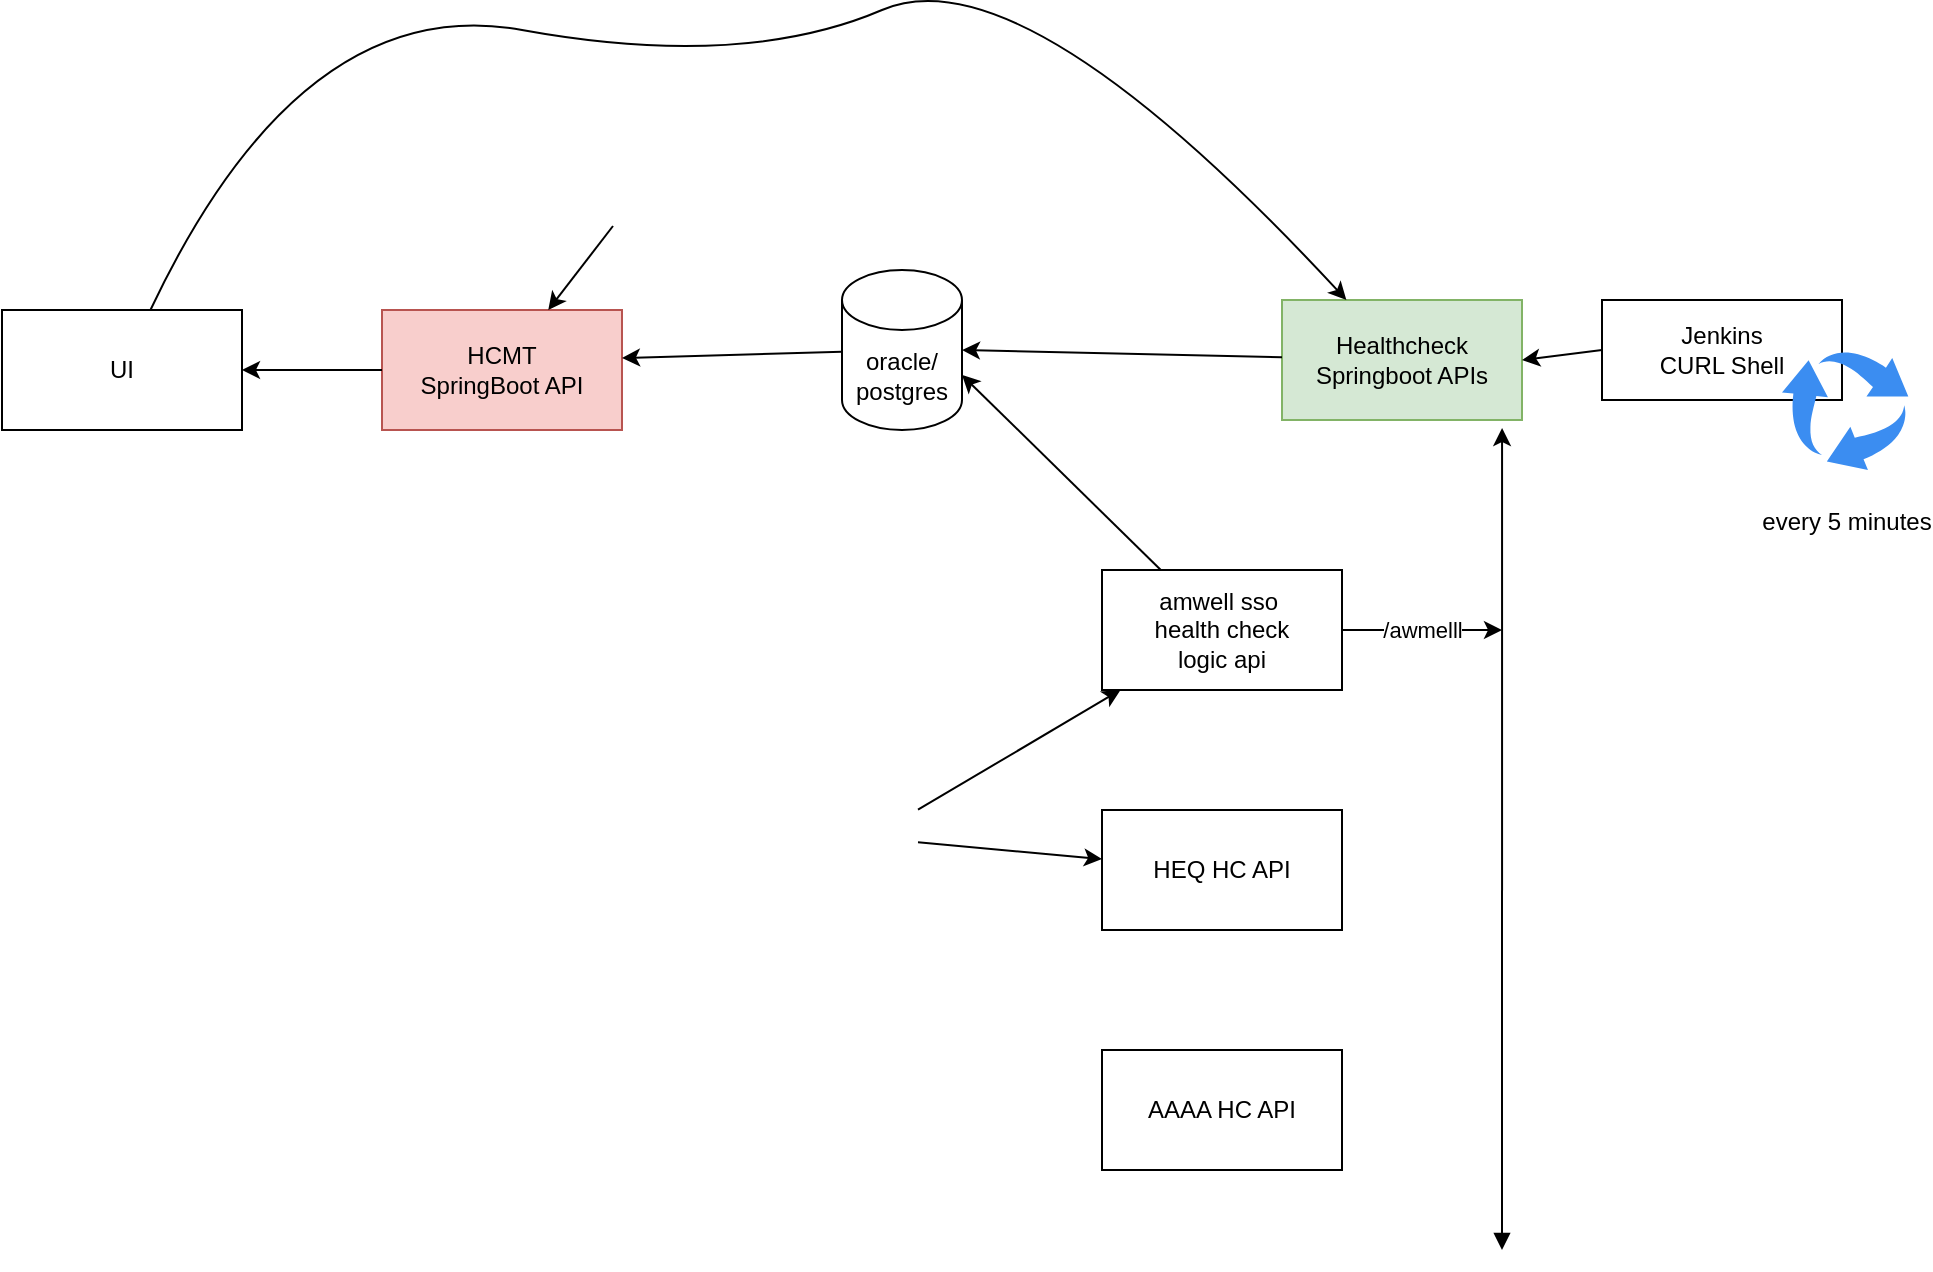 <mxfile version="17.1.3" type="github">
  <diagram id="0L9Fg00umyLuJMHlyUDf" name="Page-1">
    <mxGraphModel dx="1124" dy="841" grid="1" gridSize="10" guides="1" tooltips="1" connect="1" arrows="1" fold="1" page="1" pageScale="1" pageWidth="850" pageHeight="1100" math="0" shadow="0">
      <root>
        <mxCell id="0" />
        <mxCell id="1" parent="0" />
        <mxCell id="rSeW_cTTSjzpE_r_Ttbj-1" value="UI" style="rounded=0;whiteSpace=wrap;html=1;" vertex="1" parent="1">
          <mxGeometry x="30" y="200" width="120" height="60" as="geometry" />
        </mxCell>
        <mxCell id="rSeW_cTTSjzpE_r_Ttbj-2" value="HCMT&lt;br&gt;SpringBoot API" style="rounded=0;whiteSpace=wrap;html=1;fillColor=#f8cecc;strokeColor=#b85450;" vertex="1" parent="1">
          <mxGeometry x="220" y="200" width="120" height="60" as="geometry" />
        </mxCell>
        <mxCell id="rSeW_cTTSjzpE_r_Ttbj-3" value="Healthcheck Springboot APIs" style="rounded=0;whiteSpace=wrap;html=1;fillColor=#d5e8d4;strokeColor=#82b366;" vertex="1" parent="1">
          <mxGeometry x="670" y="195" width="120" height="60" as="geometry" />
        </mxCell>
        <mxCell id="rSeW_cTTSjzpE_r_Ttbj-4" value="oracle/&lt;br&gt;postgres" style="shape=cylinder3;whiteSpace=wrap;html=1;boundedLbl=1;backgroundOutline=1;size=15;" vertex="1" parent="1">
          <mxGeometry x="450" y="180" width="60" height="80" as="geometry" />
        </mxCell>
        <mxCell id="rSeW_cTTSjzpE_r_Ttbj-5" value="amwell sso&amp;nbsp;&lt;br&gt;health check&lt;br&gt;logic api" style="rounded=0;whiteSpace=wrap;html=1;" vertex="1" parent="1">
          <mxGeometry x="580" y="330" width="120" height="60" as="geometry" />
        </mxCell>
        <mxCell id="rSeW_cTTSjzpE_r_Ttbj-6" value="HEQ HC API" style="rounded=0;whiteSpace=wrap;html=1;" vertex="1" parent="1">
          <mxGeometry x="580" y="450" width="120" height="60" as="geometry" />
        </mxCell>
        <mxCell id="rSeW_cTTSjzpE_r_Ttbj-7" value="AAAA HC API" style="rounded=0;whiteSpace=wrap;html=1;" vertex="1" parent="1">
          <mxGeometry x="580" y="570" width="120" height="60" as="geometry" />
        </mxCell>
        <mxCell id="rSeW_cTTSjzpE_r_Ttbj-8" value="" style="endArrow=classic;html=1;rounded=0;entryX=0.917;entryY=1.067;entryDx=0;entryDy=0;entryPerimeter=0;startArrow=block;startFill=1;" edge="1" parent="1" target="rSeW_cTTSjzpE_r_Ttbj-3">
          <mxGeometry width="50" height="50" relative="1" as="geometry">
            <mxPoint x="780" y="670" as="sourcePoint" />
            <mxPoint x="450" y="380" as="targetPoint" />
          </mxGeometry>
        </mxCell>
        <mxCell id="rSeW_cTTSjzpE_r_Ttbj-9" value="" style="endArrow=classic;html=1;rounded=0;entryX=1;entryY=0;entryDx=0;entryDy=52.5;entryPerimeter=0;" edge="1" parent="1" source="rSeW_cTTSjzpE_r_Ttbj-5" target="rSeW_cTTSjzpE_r_Ttbj-4">
          <mxGeometry width="50" height="50" relative="1" as="geometry">
            <mxPoint x="400" y="430" as="sourcePoint" />
            <mxPoint x="600" y="360" as="targetPoint" />
          </mxGeometry>
        </mxCell>
        <mxCell id="rSeW_cTTSjzpE_r_Ttbj-10" value="Jenkins&lt;br&gt;CURL Shell" style="rounded=0;whiteSpace=wrap;html=1;" vertex="1" parent="1">
          <mxGeometry x="830" y="195" width="120" height="50" as="geometry" />
        </mxCell>
        <mxCell id="rSeW_cTTSjzpE_r_Ttbj-11" value="&lt;br&gt;&lt;br&gt;&lt;br&gt;&lt;br&gt;&lt;br&gt;every 5 minutes" style="sketch=0;html=1;aspect=fixed;strokeColor=none;shadow=0;align=center;verticalAlign=top;fillColor=#3B8DF1;shape=mxgraph.gcp2.arrow_cycle" vertex="1" parent="1">
          <mxGeometry x="920" y="220" width="63.16" height="60" as="geometry" />
        </mxCell>
        <mxCell id="rSeW_cTTSjzpE_r_Ttbj-12" value="" style="shape=image;html=1;verticalAlign=top;verticalLabelPosition=bottom;labelBackgroundColor=#ffffff;imageAspect=0;aspect=fixed;image=https://cdn4.iconfinder.com/data/icons/socialcones/508/Gitlab-128.png" vertex="1" parent="1">
          <mxGeometry x="330" y="110" width="48" height="48" as="geometry" />
        </mxCell>
        <mxCell id="rSeW_cTTSjzpE_r_Ttbj-13" value="" style="endArrow=classic;html=1;rounded=0;" edge="1" parent="1" source="rSeW_cTTSjzpE_r_Ttbj-12" target="rSeW_cTTSjzpE_r_Ttbj-2">
          <mxGeometry width="50" height="50" relative="1" as="geometry">
            <mxPoint x="400" y="430" as="sourcePoint" />
            <mxPoint x="450" y="380" as="targetPoint" />
          </mxGeometry>
        </mxCell>
        <mxCell id="rSeW_cTTSjzpE_r_Ttbj-14" value="" style="shape=image;html=1;verticalAlign=top;verticalLabelPosition=bottom;labelBackgroundColor=#ffffff;imageAspect=0;aspect=fixed;image=https://cdn4.iconfinder.com/data/icons/socialcones/508/Gitlab-128.png" vertex="1" parent="1">
          <mxGeometry x="440" y="440" width="48" height="48" as="geometry" />
        </mxCell>
        <mxCell id="rSeW_cTTSjzpE_r_Ttbj-15" value="" style="endArrow=classic;html=1;rounded=0;" edge="1" parent="1" source="rSeW_cTTSjzpE_r_Ttbj-14" target="rSeW_cTTSjzpE_r_Ttbj-6">
          <mxGeometry width="50" height="50" relative="1" as="geometry">
            <mxPoint x="400" y="430" as="sourcePoint" />
            <mxPoint x="450" y="380" as="targetPoint" />
          </mxGeometry>
        </mxCell>
        <mxCell id="rSeW_cTTSjzpE_r_Ttbj-16" value="" style="endArrow=classic;html=1;rounded=0;" edge="1" parent="1" source="rSeW_cTTSjzpE_r_Ttbj-14" target="rSeW_cTTSjzpE_r_Ttbj-5">
          <mxGeometry width="50" height="50" relative="1" as="geometry">
            <mxPoint x="568" y="495.077" as="sourcePoint" />
            <mxPoint x="640" y="492.308" as="targetPoint" />
          </mxGeometry>
        </mxCell>
        <mxCell id="rSeW_cTTSjzpE_r_Ttbj-17" value="/awmelll" style="endArrow=classic;html=1;rounded=0;" edge="1" parent="1" source="rSeW_cTTSjzpE_r_Ttbj-5">
          <mxGeometry width="50" height="50" relative="1" as="geometry">
            <mxPoint x="400" y="430" as="sourcePoint" />
            <mxPoint x="780" y="360" as="targetPoint" />
          </mxGeometry>
        </mxCell>
        <mxCell id="rSeW_cTTSjzpE_r_Ttbj-19" value="" style="curved=1;endArrow=classic;html=1;rounded=0;" edge="1" parent="1" source="rSeW_cTTSjzpE_r_Ttbj-1" target="rSeW_cTTSjzpE_r_Ttbj-3">
          <mxGeometry width="50" height="50" relative="1" as="geometry">
            <mxPoint x="400" y="430" as="sourcePoint" />
            <mxPoint x="450" y="380" as="targetPoint" />
            <Array as="points">
              <mxPoint x="180" y="40" />
              <mxPoint x="400" y="80" />
              <mxPoint x="540" y="20" />
            </Array>
          </mxGeometry>
        </mxCell>
        <mxCell id="rSeW_cTTSjzpE_r_Ttbj-21" value="" style="endArrow=classic;html=1;rounded=0;entryX=1;entryY=0.5;entryDx=0;entryDy=0;entryPerimeter=0;" edge="1" parent="1" source="rSeW_cTTSjzpE_r_Ttbj-3" target="rSeW_cTTSjzpE_r_Ttbj-4">
          <mxGeometry width="50" height="50" relative="1" as="geometry">
            <mxPoint x="400" y="430" as="sourcePoint" />
            <mxPoint x="450" y="380" as="targetPoint" />
          </mxGeometry>
        </mxCell>
        <mxCell id="rSeW_cTTSjzpE_r_Ttbj-22" value="" style="endArrow=classic;html=1;rounded=0;entryX=1;entryY=0.5;entryDx=0;entryDy=0;exitX=0;exitY=0.5;exitDx=0;exitDy=0;" edge="1" parent="1" source="rSeW_cTTSjzpE_r_Ttbj-10" target="rSeW_cTTSjzpE_r_Ttbj-3">
          <mxGeometry width="50" height="50" relative="1" as="geometry">
            <mxPoint x="400" y="430" as="sourcePoint" />
            <mxPoint x="450" y="380" as="targetPoint" />
          </mxGeometry>
        </mxCell>
        <mxCell id="rSeW_cTTSjzpE_r_Ttbj-23" value="" style="endArrow=classic;html=1;rounded=0;entryX=1;entryY=0.4;entryDx=0;entryDy=0;entryPerimeter=0;" edge="1" parent="1" source="rSeW_cTTSjzpE_r_Ttbj-4" target="rSeW_cTTSjzpE_r_Ttbj-2">
          <mxGeometry width="50" height="50" relative="1" as="geometry">
            <mxPoint x="400" y="430" as="sourcePoint" />
            <mxPoint x="450" y="380" as="targetPoint" />
          </mxGeometry>
        </mxCell>
        <mxCell id="rSeW_cTTSjzpE_r_Ttbj-24" value="" style="endArrow=classic;html=1;rounded=0;entryX=1;entryY=0.5;entryDx=0;entryDy=0;exitX=0;exitY=0.5;exitDx=0;exitDy=0;" edge="1" parent="1" source="rSeW_cTTSjzpE_r_Ttbj-2" target="rSeW_cTTSjzpE_r_Ttbj-1">
          <mxGeometry width="50" height="50" relative="1" as="geometry">
            <mxPoint x="400" y="430" as="sourcePoint" />
            <mxPoint x="450" y="380" as="targetPoint" />
          </mxGeometry>
        </mxCell>
      </root>
    </mxGraphModel>
  </diagram>
</mxfile>
